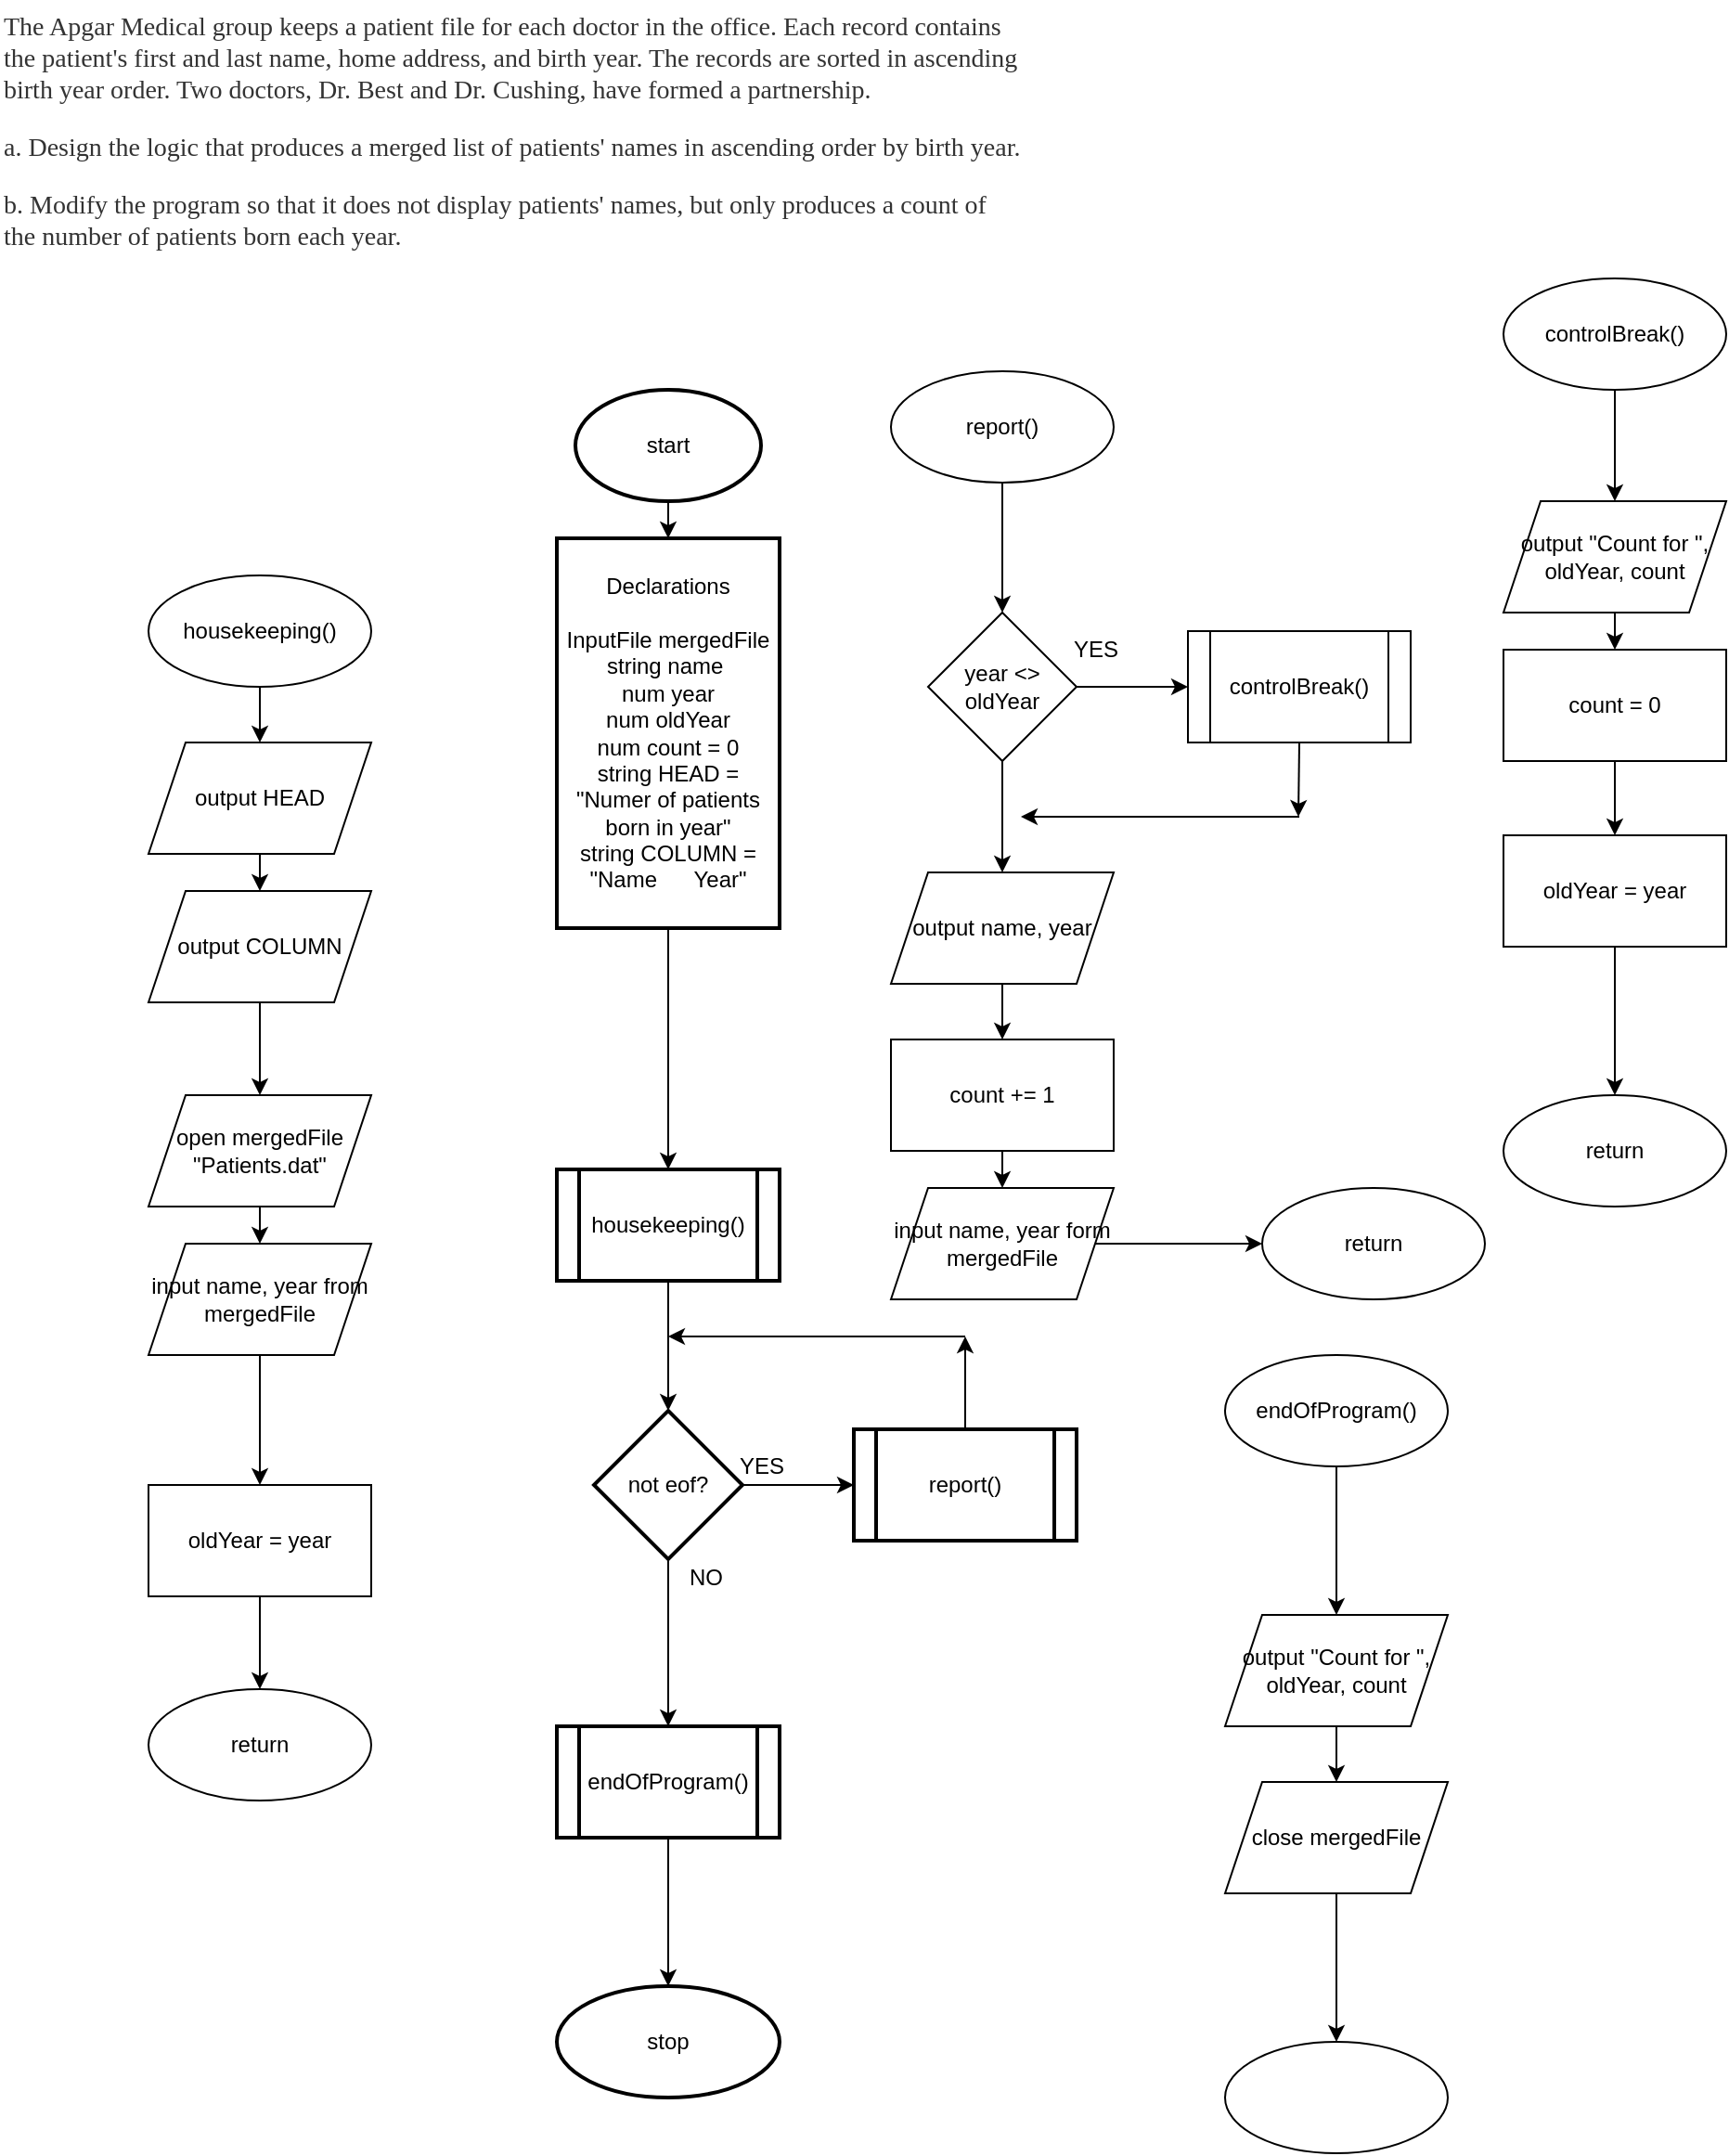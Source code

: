 <mxfile>
    <diagram id="KuwSGYoEGtIeJSi-pWMt" name="Page-1">
        <mxGraphModel dx="1574" dy="1981" grid="1" gridSize="10" guides="1" tooltips="1" connect="1" arrows="1" fold="1" page="1" pageScale="1" pageWidth="850" pageHeight="1100" math="0" shadow="0">
            <root>
                <mxCell id="0"/>
                <mxCell id="1" parent="0"/>
                <mxCell id="2" value="&lt;span style=&quot;color: rgb(51, 51, 51); font-family: georgia, times, &amp;quot;times new roman&amp;quot;, serif; font-size: 14px; font-style: normal; font-weight: 400; letter-spacing: normal; text-indent: 0px; text-transform: none; word-spacing: 0px; background-color: rgb(255, 255, 255); display: inline; float: none;&quot;&gt;The Apgar Medical group keeps a patient file for each doctor in the office. Each record contains the patient's first and last name, home address, and birth year. The records are sorted in ascending birth year order. Two doctors, Dr. Best and Dr. Cushing, have formed a partnership.&lt;/span&gt;&lt;br style=&quot;color: rgb(51, 51, 51); font-family: georgia, times, &amp;quot;times new roman&amp;quot;, serif; font-size: 14px; font-style: normal; font-weight: 400; letter-spacing: normal; text-indent: 0px; text-transform: none; word-spacing: 0px; background-color: rgb(255, 255, 255);&quot;&gt;&lt;br style=&quot;color: rgb(51, 51, 51); font-family: georgia, times, &amp;quot;times new roman&amp;quot;, serif; font-size: 14px; font-style: normal; font-weight: 400; letter-spacing: normal; text-indent: 0px; text-transform: none; word-spacing: 0px; background-color: rgb(255, 255, 255);&quot;&gt;&lt;span style=&quot;color: rgb(51, 51, 51); font-family: georgia, times, &amp;quot;times new roman&amp;quot;, serif; font-size: 14px; font-style: normal; font-weight: 400; letter-spacing: normal; text-indent: 0px; text-transform: none; word-spacing: 0px; background-color: rgb(255, 255, 255); display: inline; float: none;&quot;&gt;a. Design the logic that produces a merged list of patients' names in ascending order by birth year.&lt;/span&gt;&lt;br style=&quot;color: rgb(51, 51, 51); font-family: georgia, times, &amp;quot;times new roman&amp;quot;, serif; font-size: 14px; font-style: normal; font-weight: 400; letter-spacing: normal; text-indent: 0px; text-transform: none; word-spacing: 0px; background-color: rgb(255, 255, 255);&quot;&gt;&lt;br style=&quot;color: rgb(51, 51, 51); font-family: georgia, times, &amp;quot;times new roman&amp;quot;, serif; font-size: 14px; font-style: normal; font-weight: 400; letter-spacing: normal; text-indent: 0px; text-transform: none; word-spacing: 0px; background-color: rgb(255, 255, 255);&quot;&gt;&lt;span style=&quot;color: rgb(51, 51, 51); font-family: georgia, times, &amp;quot;times new roman&amp;quot;, serif; font-size: 14px; font-style: normal; font-weight: 400; letter-spacing: normal; text-indent: 0px; text-transform: none; word-spacing: 0px; background-color: rgb(255, 255, 255); display: inline; float: none;&quot;&gt;b. Modify the program so that it does not display patients' names, but only produces a count of the number of patients born each year.&lt;/span&gt;" style="text;whiteSpace=wrap;html=1;" vertex="1" parent="1">
                    <mxGeometry x="-10" y="-120" width="550" height="160" as="geometry"/>
                </mxCell>
                <mxCell id="3" value="" style="edgeStyle=none;html=1;" edge="1" parent="1" source="4" target="6">
                    <mxGeometry relative="1" as="geometry"/>
                </mxCell>
                <mxCell id="4" value="start" style="strokeWidth=2;html=1;shape=mxgraph.flowchart.start_1;whiteSpace=wrap;" vertex="1" parent="1">
                    <mxGeometry x="300" y="90" width="100" height="60" as="geometry"/>
                </mxCell>
                <mxCell id="5" value="" style="edgeStyle=none;html=1;" edge="1" parent="1" source="6" target="8">
                    <mxGeometry relative="1" as="geometry"/>
                </mxCell>
                <mxCell id="6" value="Declarations&lt;br&gt;&lt;br&gt;InputFile mergedFile&lt;br&gt;string name&amp;nbsp;&lt;br&gt;num year&lt;br&gt;num oldYear&lt;br&gt;num count = 0&lt;br&gt;string HEAD = &quot;Numer of patients born in year&quot;&lt;br&gt;string COLUMN = &quot;Name&amp;nbsp; &amp;nbsp; &amp;nbsp; Year&quot;" style="whiteSpace=wrap;html=1;strokeWidth=2;" vertex="1" parent="1">
                    <mxGeometry x="290" y="170" width="120" height="210" as="geometry"/>
                </mxCell>
                <mxCell id="7" value="" style="edgeStyle=none;html=1;" edge="1" parent="1" source="8" target="11">
                    <mxGeometry relative="1" as="geometry"/>
                </mxCell>
                <mxCell id="8" value="housekeeping()" style="shape=process;whiteSpace=wrap;html=1;backgroundOutline=1;strokeWidth=2;" vertex="1" parent="1">
                    <mxGeometry x="290" y="510" width="120" height="60" as="geometry"/>
                </mxCell>
                <mxCell id="9" value="" style="edgeStyle=none;html=1;" edge="1" parent="1" source="11" target="13">
                    <mxGeometry relative="1" as="geometry"/>
                </mxCell>
                <mxCell id="10" value="" style="edgeStyle=none;html=1;" edge="1" parent="1" source="11" target="17">
                    <mxGeometry relative="1" as="geometry"/>
                </mxCell>
                <mxCell id="11" value="not eof?" style="rhombus;whiteSpace=wrap;html=1;strokeWidth=2;" vertex="1" parent="1">
                    <mxGeometry x="310" y="640" width="80" height="80" as="geometry"/>
                </mxCell>
                <mxCell id="12" style="edgeStyle=none;html=1;exitX=0.5;exitY=0;exitDx=0;exitDy=0;" edge="1" parent="1" source="13">
                    <mxGeometry relative="1" as="geometry">
                        <mxPoint x="510" y="600" as="targetPoint"/>
                    </mxGeometry>
                </mxCell>
                <mxCell id="13" value="report()" style="shape=process;whiteSpace=wrap;html=1;backgroundOutline=1;strokeWidth=2;" vertex="1" parent="1">
                    <mxGeometry x="450" y="650" width="120" height="60" as="geometry"/>
                </mxCell>
                <mxCell id="14" value="" style="endArrow=classic;html=1;" edge="1" parent="1">
                    <mxGeometry width="50" height="50" relative="1" as="geometry">
                        <mxPoint x="510" y="600" as="sourcePoint"/>
                        <mxPoint x="350" y="600" as="targetPoint"/>
                    </mxGeometry>
                </mxCell>
                <mxCell id="15" value="YES" style="text;html=1;align=center;verticalAlign=middle;resizable=0;points=[];autosize=1;strokeColor=none;fillColor=none;" vertex="1" parent="1">
                    <mxGeometry x="380" y="660" width="40" height="20" as="geometry"/>
                </mxCell>
                <mxCell id="16" value="" style="edgeStyle=none;html=1;" edge="1" parent="1" source="17" target="18">
                    <mxGeometry relative="1" as="geometry"/>
                </mxCell>
                <mxCell id="17" value="endOfProgram()" style="shape=process;whiteSpace=wrap;html=1;backgroundOutline=1;strokeWidth=2;" vertex="1" parent="1">
                    <mxGeometry x="290" y="810" width="120" height="60" as="geometry"/>
                </mxCell>
                <mxCell id="18" value="stop" style="ellipse;whiteSpace=wrap;html=1;strokeWidth=2;" vertex="1" parent="1">
                    <mxGeometry x="290" y="950" width="120" height="60" as="geometry"/>
                </mxCell>
                <mxCell id="19" value="NO" style="text;html=1;align=center;verticalAlign=middle;resizable=0;points=[];autosize=1;strokeColor=none;fillColor=none;" vertex="1" parent="1">
                    <mxGeometry x="355" y="720" width="30" height="20" as="geometry"/>
                </mxCell>
                <mxCell id="131" value="" style="edgeStyle=none;html=1;" edge="1" parent="1" source="21" target="130">
                    <mxGeometry relative="1" as="geometry"/>
                </mxCell>
                <mxCell id="21" value="housekeeping()" style="ellipse;whiteSpace=wrap;html=1;" vertex="1" parent="1">
                    <mxGeometry x="70" y="190" width="120" height="60" as="geometry"/>
                </mxCell>
                <mxCell id="129" value="" style="edgeStyle=none;html=1;" edge="1" parent="1" source="23" target="128">
                    <mxGeometry relative="1" as="geometry"/>
                </mxCell>
                <mxCell id="23" value="open mergedFile&lt;br&gt;&quot;Patients.dat&quot;" style="shape=parallelogram;perimeter=parallelogramPerimeter;whiteSpace=wrap;html=1;fixedSize=1;" vertex="1" parent="1">
                    <mxGeometry x="70" y="470" width="120" height="60" as="geometry"/>
                </mxCell>
                <mxCell id="126" value="" style="edgeStyle=none;html=1;" edge="1" parent="1" target="125">
                    <mxGeometry relative="1" as="geometry">
                        <mxPoint x="130" y="610" as="sourcePoint"/>
                    </mxGeometry>
                </mxCell>
                <mxCell id="34" value="return" style="ellipse;whiteSpace=wrap;html=1;" vertex="1" parent="1">
                    <mxGeometry x="70" y="790" width="120" height="60" as="geometry"/>
                </mxCell>
                <mxCell id="124" value="" style="edgeStyle=none;html=1;" edge="1" parent="1" source="73" target="123">
                    <mxGeometry relative="1" as="geometry"/>
                </mxCell>
                <mxCell id="73" value="report()" style="ellipse;whiteSpace=wrap;html=1;" vertex="1" parent="1">
                    <mxGeometry x="470" y="80" width="120" height="60" as="geometry"/>
                </mxCell>
                <mxCell id="137" value="" style="edgeStyle=none;html=1;" edge="1" parent="1" source="123" target="136">
                    <mxGeometry relative="1" as="geometry"/>
                </mxCell>
                <mxCell id="140" value="" style="edgeStyle=none;html=1;" edge="1" parent="1" source="123" target="139">
                    <mxGeometry relative="1" as="geometry"/>
                </mxCell>
                <mxCell id="123" value="year &amp;lt;&amp;gt; oldYear" style="rhombus;whiteSpace=wrap;html=1;" vertex="1" parent="1">
                    <mxGeometry x="490" y="210" width="80" height="80" as="geometry"/>
                </mxCell>
                <mxCell id="127" value="" style="edgeStyle=none;html=1;" edge="1" parent="1" source="125" target="34">
                    <mxGeometry relative="1" as="geometry"/>
                </mxCell>
                <mxCell id="125" value="oldYear = year" style="whiteSpace=wrap;html=1;" vertex="1" parent="1">
                    <mxGeometry x="70" y="680" width="120" height="60" as="geometry"/>
                </mxCell>
                <mxCell id="128" value="input name, year from mergedFile" style="shape=parallelogram;perimeter=parallelogramPerimeter;whiteSpace=wrap;html=1;fixedSize=1;" vertex="1" parent="1">
                    <mxGeometry x="70" y="550" width="120" height="60" as="geometry"/>
                </mxCell>
                <mxCell id="134" value="" style="edgeStyle=none;html=1;" edge="1" parent="1" source="130" target="133">
                    <mxGeometry relative="1" as="geometry"/>
                </mxCell>
                <mxCell id="130" value="output HEAD" style="shape=parallelogram;perimeter=parallelogramPerimeter;whiteSpace=wrap;html=1;fixedSize=1;" vertex="1" parent="1">
                    <mxGeometry x="70" y="280" width="120" height="60" as="geometry"/>
                </mxCell>
                <mxCell id="135" value="" style="edgeStyle=none;html=1;" edge="1" parent="1" source="133" target="23">
                    <mxGeometry relative="1" as="geometry"/>
                </mxCell>
                <mxCell id="133" value="output COLUMN" style="shape=parallelogram;perimeter=parallelogramPerimeter;whiteSpace=wrap;html=1;fixedSize=1;" vertex="1" parent="1">
                    <mxGeometry x="70" y="360" width="120" height="60" as="geometry"/>
                </mxCell>
                <mxCell id="141" style="edgeStyle=none;html=1;exitX=0.5;exitY=1;exitDx=0;exitDy=0;" edge="1" parent="1" source="136">
                    <mxGeometry relative="1" as="geometry">
                        <mxPoint x="689.5" y="320" as="targetPoint"/>
                    </mxGeometry>
                </mxCell>
                <mxCell id="136" value="controlBreak()" style="shape=process;whiteSpace=wrap;html=1;backgroundOutline=1;" vertex="1" parent="1">
                    <mxGeometry x="630" y="220" width="120" height="60" as="geometry"/>
                </mxCell>
                <mxCell id="138" value="YES" style="text;html=1;align=center;verticalAlign=middle;resizable=0;points=[];autosize=1;strokeColor=none;fillColor=none;" vertex="1" parent="1">
                    <mxGeometry x="560" y="220" width="40" height="20" as="geometry"/>
                </mxCell>
                <mxCell id="144" value="" style="edgeStyle=none;html=1;" edge="1" parent="1" source="139" target="143">
                    <mxGeometry relative="1" as="geometry"/>
                </mxCell>
                <mxCell id="139" value="output name, year" style="shape=parallelogram;perimeter=parallelogramPerimeter;whiteSpace=wrap;html=1;fixedSize=1;" vertex="1" parent="1">
                    <mxGeometry x="470" y="350" width="120" height="60" as="geometry"/>
                </mxCell>
                <mxCell id="142" value="" style="endArrow=classic;html=1;" edge="1" parent="1">
                    <mxGeometry width="50" height="50" relative="1" as="geometry">
                        <mxPoint x="690" y="320" as="sourcePoint"/>
                        <mxPoint x="540" y="320" as="targetPoint"/>
                    </mxGeometry>
                </mxCell>
                <mxCell id="146" value="" style="edgeStyle=none;html=1;" edge="1" parent="1" source="143" target="145">
                    <mxGeometry relative="1" as="geometry"/>
                </mxCell>
                <mxCell id="143" value="count += 1" style="whiteSpace=wrap;html=1;" vertex="1" parent="1">
                    <mxGeometry x="470" y="440" width="120" height="60" as="geometry"/>
                </mxCell>
                <mxCell id="148" value="" style="edgeStyle=none;html=1;" edge="1" parent="1" source="145" target="147">
                    <mxGeometry relative="1" as="geometry"/>
                </mxCell>
                <mxCell id="145" value="input name, year form mergedFile" style="shape=parallelogram;perimeter=parallelogramPerimeter;whiteSpace=wrap;html=1;fixedSize=1;" vertex="1" parent="1">
                    <mxGeometry x="470" y="520" width="120" height="60" as="geometry"/>
                </mxCell>
                <mxCell id="147" value="return" style="ellipse;whiteSpace=wrap;html=1;" vertex="1" parent="1">
                    <mxGeometry x="670" y="520" width="120" height="60" as="geometry"/>
                </mxCell>
                <mxCell id="151" value="" style="edgeStyle=none;html=1;" edge="1" parent="1" source="149" target="150">
                    <mxGeometry relative="1" as="geometry"/>
                </mxCell>
                <mxCell id="149" value="controlBreak()" style="ellipse;whiteSpace=wrap;html=1;" vertex="1" parent="1">
                    <mxGeometry x="800" y="30" width="120" height="60" as="geometry"/>
                </mxCell>
                <mxCell id="153" value="" style="edgeStyle=none;html=1;" edge="1" parent="1" source="150" target="152">
                    <mxGeometry relative="1" as="geometry"/>
                </mxCell>
                <mxCell id="150" value="output &quot;Count for &quot;, oldYear, count" style="shape=parallelogram;perimeter=parallelogramPerimeter;whiteSpace=wrap;html=1;fixedSize=1;" vertex="1" parent="1">
                    <mxGeometry x="800" y="150" width="120" height="60" as="geometry"/>
                </mxCell>
                <mxCell id="155" value="" style="edgeStyle=none;html=1;" edge="1" parent="1" source="152" target="154">
                    <mxGeometry relative="1" as="geometry"/>
                </mxCell>
                <mxCell id="152" value="count = 0" style="whiteSpace=wrap;html=1;" vertex="1" parent="1">
                    <mxGeometry x="800" y="230" width="120" height="60" as="geometry"/>
                </mxCell>
                <mxCell id="157" value="" style="edgeStyle=none;html=1;" edge="1" parent="1" source="154" target="156">
                    <mxGeometry relative="1" as="geometry"/>
                </mxCell>
                <mxCell id="154" value="oldYear = year" style="whiteSpace=wrap;html=1;" vertex="1" parent="1">
                    <mxGeometry x="800" y="330" width="120" height="60" as="geometry"/>
                </mxCell>
                <mxCell id="156" value="return" style="ellipse;whiteSpace=wrap;html=1;" vertex="1" parent="1">
                    <mxGeometry x="800" y="470" width="120" height="60" as="geometry"/>
                </mxCell>
                <mxCell id="160" value="" style="edgeStyle=none;html=1;" edge="1" parent="1" source="158" target="159">
                    <mxGeometry relative="1" as="geometry"/>
                </mxCell>
                <mxCell id="158" value="endOfProgram()" style="ellipse;whiteSpace=wrap;html=1;" vertex="1" parent="1">
                    <mxGeometry x="650" y="610" width="120" height="60" as="geometry"/>
                </mxCell>
                <mxCell id="162" value="" style="edgeStyle=none;html=1;" edge="1" parent="1" source="159" target="161">
                    <mxGeometry relative="1" as="geometry"/>
                </mxCell>
                <mxCell id="159" value="output &quot;Count for &quot;, oldYear, count" style="shape=parallelogram;perimeter=parallelogramPerimeter;whiteSpace=wrap;html=1;fixedSize=1;" vertex="1" parent="1">
                    <mxGeometry x="650" y="750" width="120" height="60" as="geometry"/>
                </mxCell>
                <mxCell id="164" value="" style="edgeStyle=none;html=1;" edge="1" parent="1" source="161" target="163">
                    <mxGeometry relative="1" as="geometry"/>
                </mxCell>
                <mxCell id="161" value="close mergedFile" style="shape=parallelogram;perimeter=parallelogramPerimeter;whiteSpace=wrap;html=1;fixedSize=1;" vertex="1" parent="1">
                    <mxGeometry x="650" y="840" width="120" height="60" as="geometry"/>
                </mxCell>
                <mxCell id="163" value="" style="ellipse;whiteSpace=wrap;html=1;" vertex="1" parent="1">
                    <mxGeometry x="650" y="980" width="120" height="60" as="geometry"/>
                </mxCell>
            </root>
        </mxGraphModel>
    </diagram>
</mxfile>
